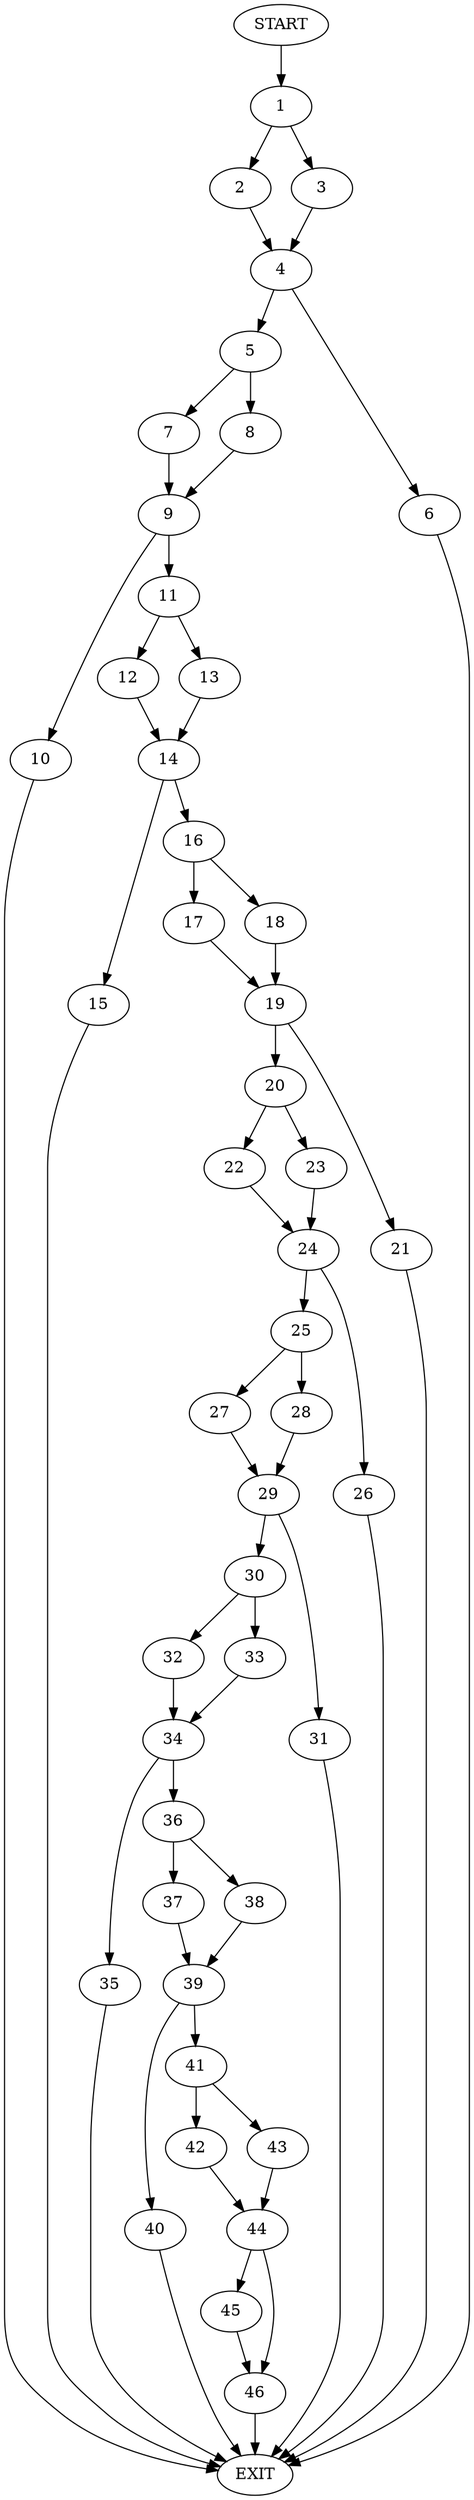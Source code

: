 digraph {
0 [label="START"]
47 [label="EXIT"]
0 -> 1
1 -> 2
1 -> 3
2 -> 4
3 -> 4
4 -> 5
4 -> 6
6 -> 47
5 -> 7
5 -> 8
8 -> 9
7 -> 9
9 -> 10
9 -> 11
11 -> 12
11 -> 13
10 -> 47
12 -> 14
13 -> 14
14 -> 15
14 -> 16
16 -> 17
16 -> 18
15 -> 47
18 -> 19
17 -> 19
19 -> 20
19 -> 21
20 -> 22
20 -> 23
21 -> 47
23 -> 24
22 -> 24
24 -> 25
24 -> 26
25 -> 27
25 -> 28
26 -> 47
28 -> 29
27 -> 29
29 -> 30
29 -> 31
31 -> 47
30 -> 32
30 -> 33
32 -> 34
33 -> 34
34 -> 35
34 -> 36
36 -> 37
36 -> 38
35 -> 47
38 -> 39
37 -> 39
39 -> 40
39 -> 41
40 -> 47
41 -> 42
41 -> 43
42 -> 44
43 -> 44
44 -> 45
44 -> 46
45 -> 46
46 -> 47
}
